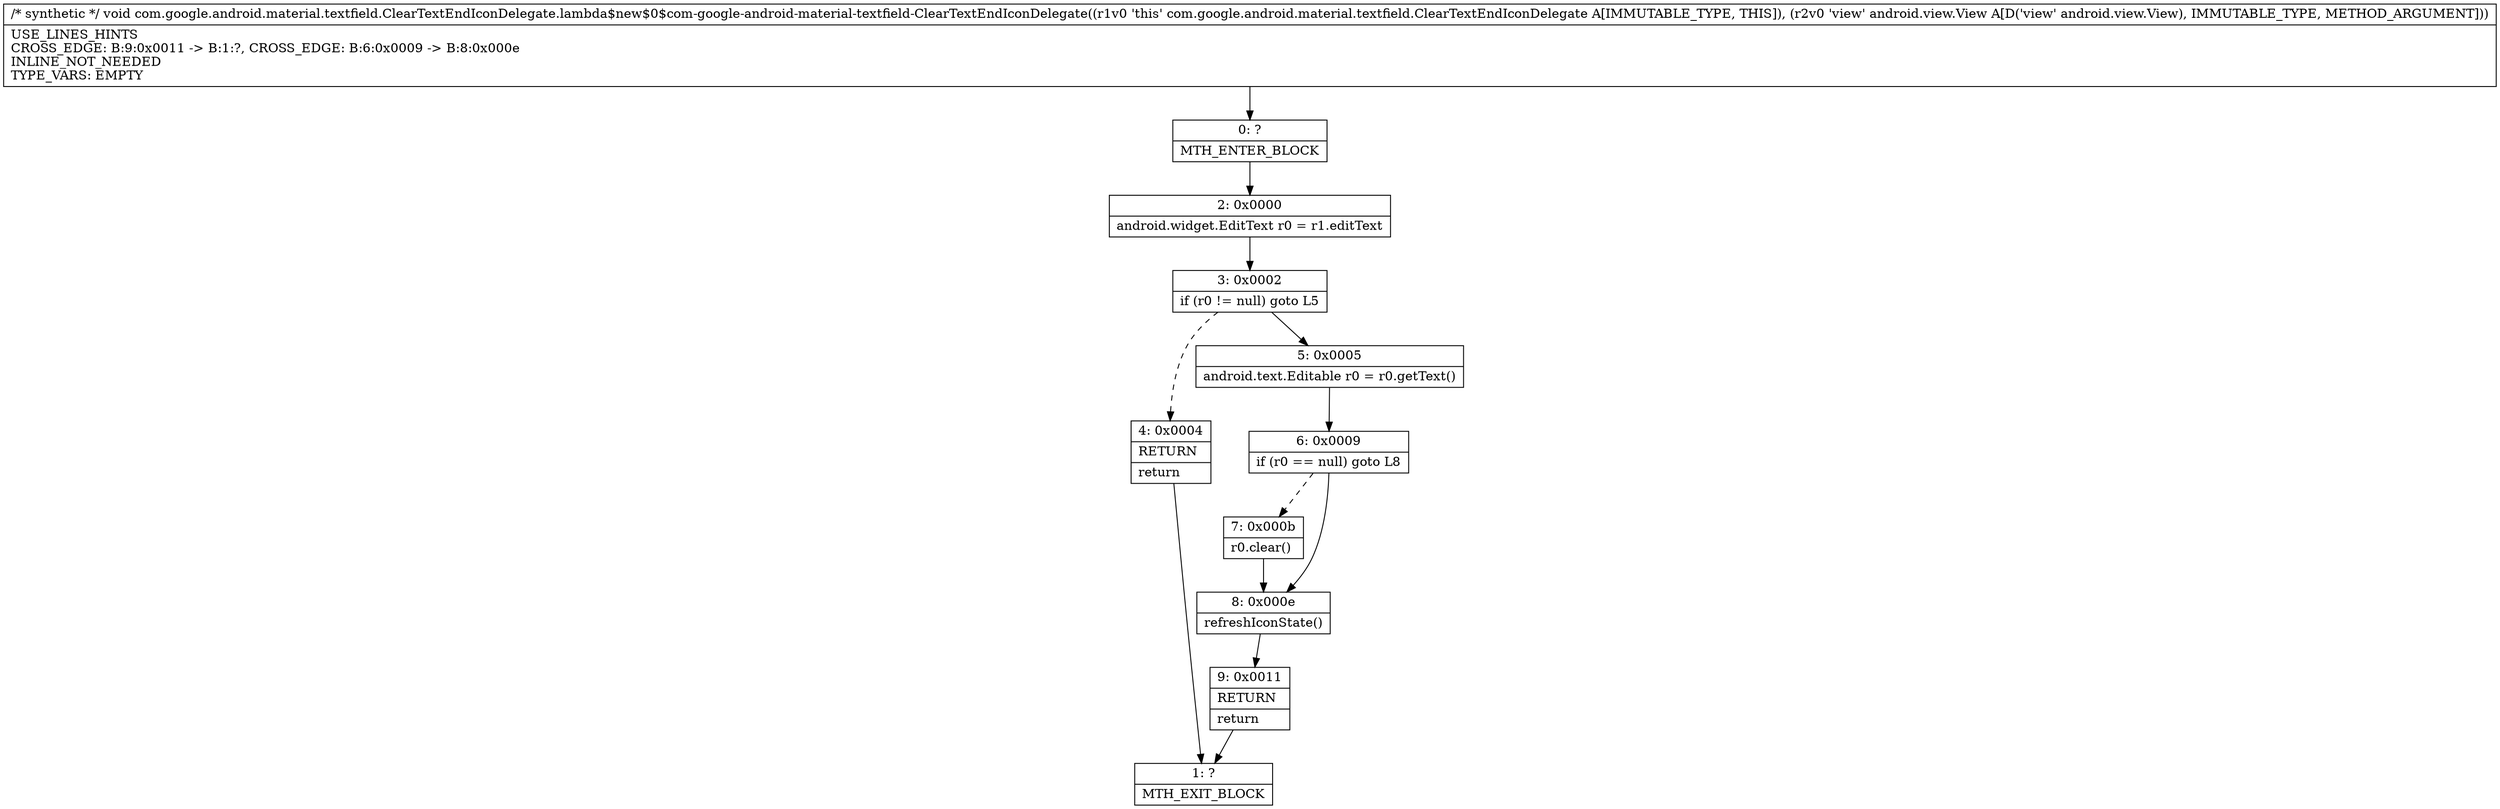digraph "CFG forcom.google.android.material.textfield.ClearTextEndIconDelegate.lambda$new$0$com\-google\-android\-material\-textfield\-ClearTextEndIconDelegate(Landroid\/view\/View;)V" {
Node_0 [shape=record,label="{0\:\ ?|MTH_ENTER_BLOCK\l}"];
Node_2 [shape=record,label="{2\:\ 0x0000|android.widget.EditText r0 = r1.editText\l}"];
Node_3 [shape=record,label="{3\:\ 0x0002|if (r0 != null) goto L5\l}"];
Node_4 [shape=record,label="{4\:\ 0x0004|RETURN\l|return\l}"];
Node_1 [shape=record,label="{1\:\ ?|MTH_EXIT_BLOCK\l}"];
Node_5 [shape=record,label="{5\:\ 0x0005|android.text.Editable r0 = r0.getText()\l}"];
Node_6 [shape=record,label="{6\:\ 0x0009|if (r0 == null) goto L8\l}"];
Node_7 [shape=record,label="{7\:\ 0x000b|r0.clear()\l}"];
Node_8 [shape=record,label="{8\:\ 0x000e|refreshIconState()\l}"];
Node_9 [shape=record,label="{9\:\ 0x0011|RETURN\l|return\l}"];
MethodNode[shape=record,label="{\/* synthetic *\/ void com.google.android.material.textfield.ClearTextEndIconDelegate.lambda$new$0$com\-google\-android\-material\-textfield\-ClearTextEndIconDelegate((r1v0 'this' com.google.android.material.textfield.ClearTextEndIconDelegate A[IMMUTABLE_TYPE, THIS]), (r2v0 'view' android.view.View A[D('view' android.view.View), IMMUTABLE_TYPE, METHOD_ARGUMENT]))  | USE_LINES_HINTS\lCROSS_EDGE: B:9:0x0011 \-\> B:1:?, CROSS_EDGE: B:6:0x0009 \-\> B:8:0x000e\lINLINE_NOT_NEEDED\lTYPE_VARS: EMPTY\l}"];
MethodNode -> Node_0;Node_0 -> Node_2;
Node_2 -> Node_3;
Node_3 -> Node_4[style=dashed];
Node_3 -> Node_5;
Node_4 -> Node_1;
Node_5 -> Node_6;
Node_6 -> Node_7[style=dashed];
Node_6 -> Node_8;
Node_7 -> Node_8;
Node_8 -> Node_9;
Node_9 -> Node_1;
}

